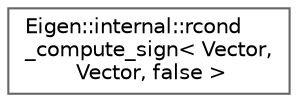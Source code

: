 digraph "类继承关系图"
{
 // LATEX_PDF_SIZE
  bgcolor="transparent";
  edge [fontname=Helvetica,fontsize=10,labelfontname=Helvetica,labelfontsize=10];
  node [fontname=Helvetica,fontsize=10,shape=box,height=0.2,width=0.4];
  rankdir="LR";
  Node0 [id="Node000000",label="Eigen::internal::rcond\l_compute_sign\< Vector,\l Vector, false \>",height=0.2,width=0.4,color="grey40", fillcolor="white", style="filled",URL="$struct_eigen_1_1internal_1_1rcond__compute__sign_3_01_vector_00_01_vector_00_01false_01_4.html",tooltip=" "];
}
